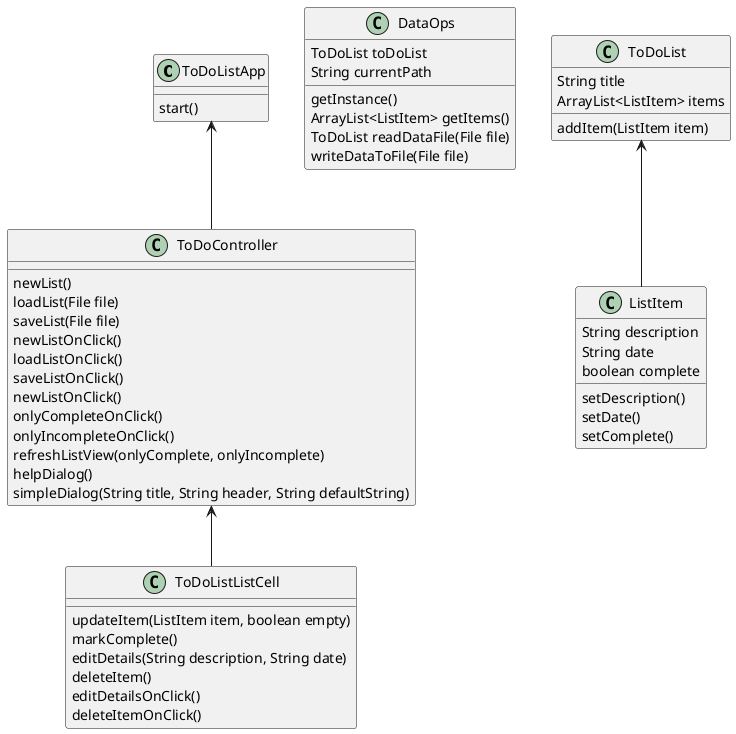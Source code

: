 @startuml
class ToDoListApp {
    start()
}

class DataOps {
    ToDoList toDoList
    String currentPath
    getInstance()
    ArrayList<ListItem> getItems()
    ToDoList readDataFile(File file)
    writeDataToFile(File file)
}

class ToDoController {
    newList()
    loadList(File file)
    saveList(File file)
    newListOnClick()
    loadListOnClick()
    saveListOnClick()
    newListOnClick()
    onlyCompleteOnClick()
    onlyIncompleteOnClick()
    refreshListView(onlyComplete, onlyIncomplete)
    helpDialog()
    simpleDialog(String title, String header, String defaultString)
}

class ToDoListListCell {
    updateItem(ListItem item, boolean empty)
    markComplete()
    editDetails(String description, String date)
    deleteItem()
    editDetailsOnClick()
    deleteItemOnClick()
}

class ToDoList {
    String title
    ArrayList<ListItem> items
    addItem(ListItem item)
}

class ListItem {
    String description
    String date
    boolean complete
    setDescription()
    setDate()
    setComplete()
}

ToDoList <-- ListItem
ToDoController <-- ToDoListListCell
ToDoListApp <-- ToDoController
@enduml